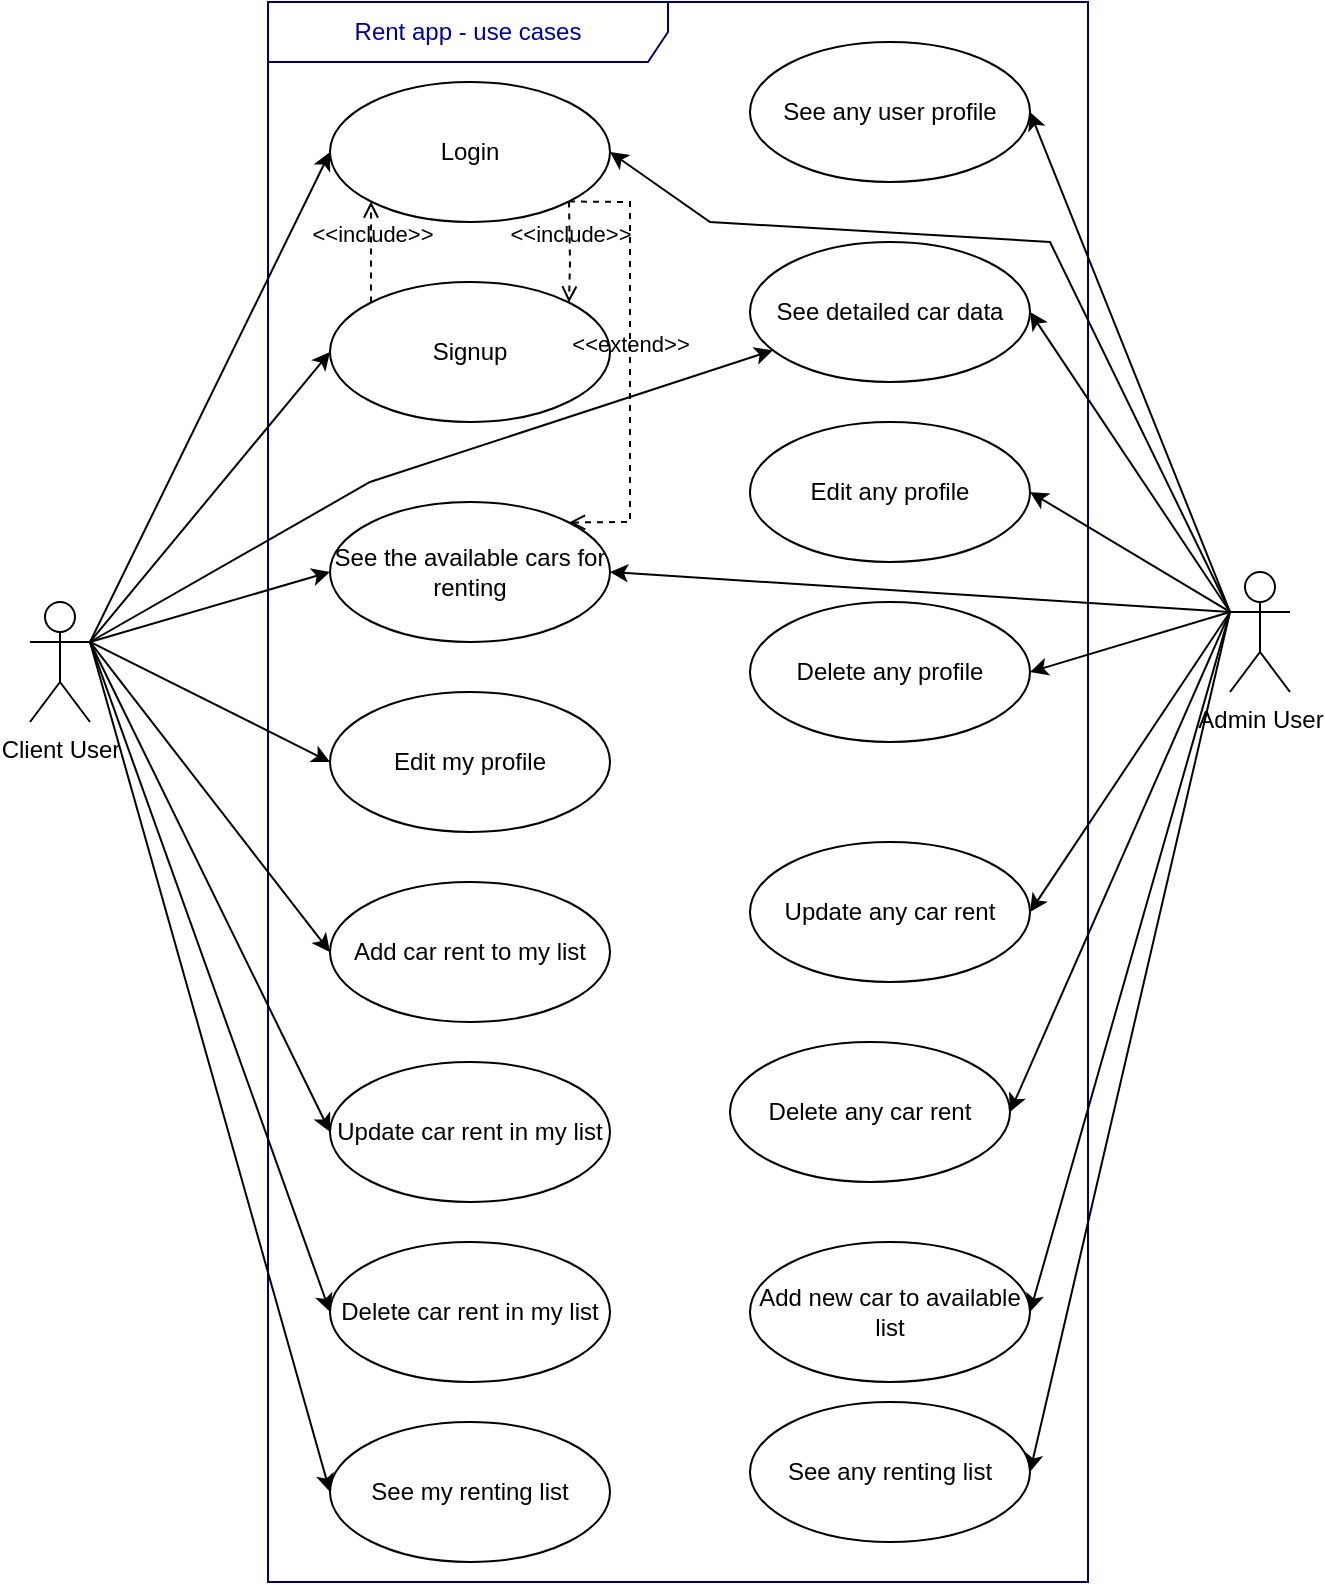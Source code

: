 <mxfile version="17.2.4" type="device"><diagram id="koavWTfm9uMxM2oMLckf" name="Page-1"><mxGraphModel dx="1422" dy="705" grid="1" gridSize="10" guides="1" tooltips="1" connect="1" arrows="1" fold="1" page="1" pageScale="1" pageWidth="827" pageHeight="1169" math="0" shadow="0"><root><mxCell id="0"/><mxCell id="1" parent="0"/><mxCell id="WAAvLz7oYu4UvxTlGIQD-1" value="Client User" style="shape=umlActor;verticalLabelPosition=bottom;verticalAlign=top;html=1;" parent="1" vertex="1"><mxGeometry x="90" y="500" width="30" height="60" as="geometry"/></mxCell><mxCell id="WAAvLz7oYu4UvxTlGIQD-2" value="Admin User" style="shape=umlActor;verticalLabelPosition=bottom;verticalAlign=top;html=1;" parent="1" vertex="1"><mxGeometry x="690" y="485" width="30" height="60" as="geometry"/></mxCell><mxCell id="WAAvLz7oYu4UvxTlGIQD-4" value="Rent app - use cases" style="shape=umlFrame;whiteSpace=wrap;html=1;strokeWidth=1;fillColor=none;width=200;height=30;fontColor=#000099;strokeColor=#000066;" parent="1" vertex="1"><mxGeometry x="209" y="200" width="410" height="790" as="geometry"/></mxCell><mxCell id="WAAvLz7oYu4UvxTlGIQD-6" value="Login" style="ellipse;whiteSpace=wrap;html=1;" parent="1" vertex="1"><mxGeometry x="240" y="240" width="140" height="70" as="geometry"/></mxCell><mxCell id="WAAvLz7oYu4UvxTlGIQD-7" value="Signup" style="ellipse;whiteSpace=wrap;html=1;" parent="1" vertex="1"><mxGeometry x="240" y="340" width="140" height="70" as="geometry"/></mxCell><mxCell id="WAAvLz7oYu4UvxTlGIQD-8" value="Add car rent to my list" style="ellipse;whiteSpace=wrap;html=1;" parent="1" vertex="1"><mxGeometry x="240" y="640" width="140" height="70" as="geometry"/></mxCell><mxCell id="WAAvLz7oYu4UvxTlGIQD-9" value="Update car rent in my list" style="ellipse;whiteSpace=wrap;html=1;" parent="1" vertex="1"><mxGeometry x="240" y="730" width="140" height="70" as="geometry"/></mxCell><mxCell id="WAAvLz7oYu4UvxTlGIQD-10" value="Edit my profile" style="ellipse;whiteSpace=wrap;html=1;" parent="1" vertex="1"><mxGeometry x="240" y="545" width="140" height="70" as="geometry"/></mxCell><mxCell id="WAAvLz7oYu4UvxTlGIQD-11" value="Delete car rent in my list" style="ellipse;whiteSpace=wrap;html=1;" parent="1" vertex="1"><mxGeometry x="240" y="820" width="140" height="70" as="geometry"/></mxCell><mxCell id="WAAvLz7oYu4UvxTlGIQD-12" value="See the available cars for renting" style="ellipse;whiteSpace=wrap;html=1;" parent="1" vertex="1"><mxGeometry x="240" y="450" width="140" height="70" as="geometry"/></mxCell><mxCell id="WAAvLz7oYu4UvxTlGIQD-13" value="See my renting list" style="ellipse;whiteSpace=wrap;html=1;" parent="1" vertex="1"><mxGeometry x="240" y="910" width="140" height="70" as="geometry"/></mxCell><mxCell id="WAAvLz7oYu4UvxTlGIQD-14" value="Edit any profile" style="ellipse;whiteSpace=wrap;html=1;" parent="1" vertex="1"><mxGeometry x="450" y="410" width="140" height="70" as="geometry"/></mxCell><mxCell id="WAAvLz7oYu4UvxTlGIQD-15" value="Delete any profile" style="ellipse;whiteSpace=wrap;html=1;" parent="1" vertex="1"><mxGeometry x="450" y="500" width="140" height="70" as="geometry"/></mxCell><mxCell id="WAAvLz7oYu4UvxTlGIQD-16" value="Add new car to available list" style="ellipse;whiteSpace=wrap;html=1;" parent="1" vertex="1"><mxGeometry x="450" y="820" width="140" height="70" as="geometry"/></mxCell><mxCell id="WAAvLz7oYu4UvxTlGIQD-17" value="Delete any car rent" style="ellipse;whiteSpace=wrap;html=1;" parent="1" vertex="1"><mxGeometry x="440" y="720" width="140" height="70" as="geometry"/></mxCell><mxCell id="WAAvLz7oYu4UvxTlGIQD-18" value="See any renting list" style="ellipse;whiteSpace=wrap;html=1;" parent="1" vertex="1"><mxGeometry x="450" y="900" width="140" height="70" as="geometry"/></mxCell><mxCell id="WAAvLz7oYu4UvxTlGIQD-19" value="" style="endArrow=classic;html=1;rounded=0;exitX=1;exitY=0.333;exitDx=0;exitDy=0;exitPerimeter=0;entryX=0;entryY=0.5;entryDx=0;entryDy=0;" parent="1" source="WAAvLz7oYu4UvxTlGIQD-1" target="WAAvLz7oYu4UvxTlGIQD-6" edge="1"><mxGeometry width="50" height="50" relative="1" as="geometry"><mxPoint x="60" y="320" as="sourcePoint"/><mxPoint x="110" y="270" as="targetPoint"/></mxGeometry></mxCell><mxCell id="WAAvLz7oYu4UvxTlGIQD-20" value="" style="endArrow=classic;html=1;rounded=0;exitX=1;exitY=0.333;exitDx=0;exitDy=0;exitPerimeter=0;entryX=0;entryY=0.5;entryDx=0;entryDy=0;" parent="1" source="WAAvLz7oYu4UvxTlGIQD-1" target="WAAvLz7oYu4UvxTlGIQD-7" edge="1"><mxGeometry width="50" height="50" relative="1" as="geometry"><mxPoint x="70" y="330" as="sourcePoint"/><mxPoint x="120" y="280" as="targetPoint"/></mxGeometry></mxCell><mxCell id="WAAvLz7oYu4UvxTlGIQD-21" value="" style="endArrow=classic;html=1;rounded=0;exitX=1;exitY=0.333;exitDx=0;exitDy=0;exitPerimeter=0;entryX=0;entryY=0.5;entryDx=0;entryDy=0;" parent="1" source="WAAvLz7oYu4UvxTlGIQD-1" target="WAAvLz7oYu4UvxTlGIQD-10" edge="1"><mxGeometry width="50" height="50" relative="1" as="geometry"><mxPoint x="170" y="500" as="sourcePoint"/><mxPoint x="220" y="450" as="targetPoint"/></mxGeometry></mxCell><mxCell id="WAAvLz7oYu4UvxTlGIQD-22" value="" style="endArrow=classic;html=1;rounded=0;entryX=0;entryY=0.5;entryDx=0;entryDy=0;exitX=1;exitY=0.333;exitDx=0;exitDy=0;exitPerimeter=0;" parent="1" source="WAAvLz7oYu4UvxTlGIQD-1" target="WAAvLz7oYu4UvxTlGIQD-13" edge="1"><mxGeometry width="50" height="50" relative="1" as="geometry"><mxPoint x="140" y="500" as="sourcePoint"/><mxPoint x="140" y="300" as="targetPoint"/></mxGeometry></mxCell><mxCell id="WAAvLz7oYu4UvxTlGIQD-23" value="" style="endArrow=classic;html=1;rounded=0;exitX=1;exitY=0.333;exitDx=0;exitDy=0;exitPerimeter=0;entryX=0;entryY=0.5;entryDx=0;entryDy=0;" parent="1" source="WAAvLz7oYu4UvxTlGIQD-1" target="WAAvLz7oYu4UvxTlGIQD-12" edge="1"><mxGeometry width="50" height="50" relative="1" as="geometry"><mxPoint x="90" y="680" as="sourcePoint"/><mxPoint x="140" y="630" as="targetPoint"/></mxGeometry></mxCell><mxCell id="WAAvLz7oYu4UvxTlGIQD-24" value="" style="endArrow=classic;html=1;rounded=0;entryX=0;entryY=0.5;entryDx=0;entryDy=0;exitX=1;exitY=0.333;exitDx=0;exitDy=0;exitPerimeter=0;" parent="1" source="WAAvLz7oYu4UvxTlGIQD-1" target="WAAvLz7oYu4UvxTlGIQD-11" edge="1"><mxGeometry width="50" height="50" relative="1" as="geometry"><mxPoint x="140" y="500" as="sourcePoint"/><mxPoint x="170" y="600" as="targetPoint"/></mxGeometry></mxCell><mxCell id="WAAvLz7oYu4UvxTlGIQD-25" value="" style="endArrow=classic;html=1;rounded=0;entryX=0;entryY=0.5;entryDx=0;entryDy=0;exitX=1;exitY=0.333;exitDx=0;exitDy=0;exitPerimeter=0;" parent="1" source="WAAvLz7oYu4UvxTlGIQD-1" target="WAAvLz7oYu4UvxTlGIQD-9" edge="1"><mxGeometry width="50" height="50" relative="1" as="geometry"><mxPoint x="140" y="500" as="sourcePoint"/><mxPoint x="200" y="560" as="targetPoint"/></mxGeometry></mxCell><mxCell id="WAAvLz7oYu4UvxTlGIQD-26" value="" style="endArrow=classic;html=1;rounded=0;exitX=1;exitY=0.333;exitDx=0;exitDy=0;exitPerimeter=0;entryX=0;entryY=0.5;entryDx=0;entryDy=0;" parent="1" source="WAAvLz7oYu4UvxTlGIQD-1" target="WAAvLz7oYu4UvxTlGIQD-8" edge="1"><mxGeometry width="50" height="50" relative="1" as="geometry"><mxPoint x="150" y="520" as="sourcePoint"/><mxPoint x="200" y="470" as="targetPoint"/></mxGeometry></mxCell><mxCell id="WAAvLz7oYu4UvxTlGIQD-29" value="" style="endArrow=classic;html=1;rounded=0;entryX=1;entryY=0.5;entryDx=0;entryDy=0;exitX=0;exitY=0.333;exitDx=0;exitDy=0;exitPerimeter=0;" parent="1" source="WAAvLz7oYu4UvxTlGIQD-2" target="WAAvLz7oYu4UvxTlGIQD-15" edge="1"><mxGeometry width="50" height="50" relative="1" as="geometry"><mxPoint x="150" y="410" as="sourcePoint"/><mxPoint x="200" y="360" as="targetPoint"/></mxGeometry></mxCell><mxCell id="WAAvLz7oYu4UvxTlGIQD-30" value="" style="endArrow=classic;html=1;rounded=0;exitX=0;exitY=0.333;exitDx=0;exitDy=0;exitPerimeter=0;entryX=1;entryY=0.5;entryDx=0;entryDy=0;" parent="1" source="WAAvLz7oYu4UvxTlGIQD-2" target="WAAvLz7oYu4UvxTlGIQD-14" edge="1"><mxGeometry width="50" height="50" relative="1" as="geometry"><mxPoint x="160" y="420" as="sourcePoint"/><mxPoint x="210" y="370" as="targetPoint"/></mxGeometry></mxCell><mxCell id="WAAvLz7oYu4UvxTlGIQD-31" value="" style="endArrow=classic;html=1;rounded=0;exitX=0;exitY=0.333;exitDx=0;exitDy=0;exitPerimeter=0;entryX=1;entryY=0.5;entryDx=0;entryDy=0;" parent="1" source="WAAvLz7oYu4UvxTlGIQD-2" target="WAAvLz7oYu4UvxTlGIQD-17" edge="1"><mxGeometry width="50" height="50" relative="1" as="geometry"><mxPoint x="720" y="370" as="sourcePoint"/><mxPoint x="770" y="320" as="targetPoint"/></mxGeometry></mxCell><mxCell id="WAAvLz7oYu4UvxTlGIQD-32" value="" style="endArrow=classic;html=1;rounded=0;exitX=0;exitY=0.333;exitDx=0;exitDy=0;exitPerimeter=0;entryX=1;entryY=0.5;entryDx=0;entryDy=0;" parent="1" source="WAAvLz7oYu4UvxTlGIQD-2" target="WAAvLz7oYu4UvxTlGIQD-6" edge="1"><mxGeometry width="50" height="50" relative="1" as="geometry"><mxPoint x="700" y="410" as="sourcePoint"/><mxPoint x="750" y="360" as="targetPoint"/><Array as="points"><mxPoint x="600" y="320"/><mxPoint x="430" y="310"/></Array></mxGeometry></mxCell><mxCell id="WAAvLz7oYu4UvxTlGIQD-33" value="" style="endArrow=classic;html=1;rounded=0;entryX=1;entryY=0.5;entryDx=0;entryDy=0;exitX=0;exitY=0.333;exitDx=0;exitDy=0;exitPerimeter=0;" parent="1" source="WAAvLz7oYu4UvxTlGIQD-2" target="WAAvLz7oYu4UvxTlGIQD-16" edge="1"><mxGeometry width="50" height="50" relative="1" as="geometry"><mxPoint x="710" y="480" as="sourcePoint"/><mxPoint x="760" y="430" as="targetPoint"/></mxGeometry></mxCell><mxCell id="WAAvLz7oYu4UvxTlGIQD-35" value="" style="endArrow=classic;html=1;rounded=0;entryX=1;entryY=0.5;entryDx=0;entryDy=0;exitX=0;exitY=0.333;exitDx=0;exitDy=0;exitPerimeter=0;" parent="1" source="WAAvLz7oYu4UvxTlGIQD-2" target="WAAvLz7oYu4UvxTlGIQD-18" edge="1"><mxGeometry width="50" height="50" relative="1" as="geometry"><mxPoint x="200" y="460" as="sourcePoint"/><mxPoint x="250" y="410" as="targetPoint"/></mxGeometry></mxCell><mxCell id="WAAvLz7oYu4UvxTlGIQD-36" value="&amp;lt;&amp;lt;include&amp;gt;&amp;gt;" style="html=1;verticalAlign=bottom;labelBackgroundColor=none;endArrow=open;endFill=0;dashed=1;rounded=0;exitX=1;exitY=1;exitDx=0;exitDy=0;entryX=1;entryY=0;entryDx=0;entryDy=0;" parent="1" source="WAAvLz7oYu4UvxTlGIQD-6" target="WAAvLz7oYu4UvxTlGIQD-7" edge="1"><mxGeometry width="160" relative="1" as="geometry"><mxPoint x="400" y="320" as="sourcePoint"/><mxPoint x="560" y="320" as="targetPoint"/><Array as="points"><mxPoint x="360" y="330"/></Array></mxGeometry></mxCell><mxCell id="WAAvLz7oYu4UvxTlGIQD-37" value="&amp;lt;&amp;lt;include&amp;gt;&amp;gt;" style="html=1;verticalAlign=bottom;labelBackgroundColor=none;endArrow=open;endFill=0;dashed=1;rounded=0;exitX=0;exitY=0;exitDx=0;exitDy=0;entryX=0;entryY=1;entryDx=0;entryDy=0;" parent="1" source="WAAvLz7oYu4UvxTlGIQD-7" target="WAAvLz7oYu4UvxTlGIQD-6" edge="1"><mxGeometry width="160" relative="1" as="geometry"><mxPoint x="70" y="290" as="sourcePoint"/><mxPoint x="230" y="290" as="targetPoint"/></mxGeometry></mxCell><mxCell id="WAAvLz7oYu4UvxTlGIQD-38" value="&amp;lt;&amp;lt;extend&amp;gt;&amp;gt;" style="html=1;verticalAlign=bottom;labelBackgroundColor=none;endArrow=open;endFill=0;dashed=1;rounded=0;exitX=1;exitY=1;exitDx=0;exitDy=0;entryX=1;entryY=0;entryDx=0;entryDy=0;" parent="1" source="WAAvLz7oYu4UvxTlGIQD-6" target="WAAvLz7oYu4UvxTlGIQD-12" edge="1"><mxGeometry width="160" relative="1" as="geometry"><mxPoint x="-30" y="320" as="sourcePoint"/><mxPoint x="130" y="320" as="targetPoint"/><Array as="points"><mxPoint x="390" y="300"/><mxPoint x="390" y="350"/><mxPoint x="390" y="460"/></Array></mxGeometry></mxCell><mxCell id="WAAvLz7oYu4UvxTlGIQD-40" value="Update any car rent" style="ellipse;whiteSpace=wrap;html=1;" parent="1" vertex="1"><mxGeometry x="450" y="620" width="140" height="70" as="geometry"/></mxCell><mxCell id="WAAvLz7oYu4UvxTlGIQD-41" value="" style="endArrow=classic;html=1;rounded=0;exitX=0;exitY=0.333;exitDx=0;exitDy=0;exitPerimeter=0;entryX=1;entryY=0.5;entryDx=0;entryDy=0;" parent="1" source="WAAvLz7oYu4UvxTlGIQD-2" target="WAAvLz7oYu4UvxTlGIQD-40" edge="1"><mxGeometry width="50" height="50" relative="1" as="geometry"><mxPoint x="690" y="392.5" as="sourcePoint"/><mxPoint x="770" y="207.5" as="targetPoint"/></mxGeometry></mxCell><mxCell id="WAAvLz7oYu4UvxTlGIQD-42" value="" style="endArrow=classic;html=1;rounded=0;entryX=1;entryY=0.5;entryDx=0;entryDy=0;exitX=0;exitY=0.333;exitDx=0;exitDy=0;exitPerimeter=0;" parent="1" source="WAAvLz7oYu4UvxTlGIQD-2" target="WAAvLz7oYu4UvxTlGIQD-12" edge="1"><mxGeometry width="50" height="50" relative="1" as="geometry"><mxPoint x="700" y="515" as="sourcePoint"/><mxPoint x="600.0" y="545" as="targetPoint"/></mxGeometry></mxCell><mxCell id="WAAvLz7oYu4UvxTlGIQD-43" value="See detailed car data" style="ellipse;whiteSpace=wrap;html=1;" parent="1" vertex="1"><mxGeometry x="450" y="320" width="140" height="70" as="geometry"/></mxCell><mxCell id="WAAvLz7oYu4UvxTlGIQD-44" value="" style="endArrow=classic;html=1;rounded=0;" parent="1" target="WAAvLz7oYu4UvxTlGIQD-43" edge="1"><mxGeometry width="50" height="50" relative="1" as="geometry"><mxPoint x="120" y="520" as="sourcePoint"/><mxPoint x="-40" y="430" as="targetPoint"/><Array as="points"><mxPoint x="260" y="440"/></Array></mxGeometry></mxCell><mxCell id="WAAvLz7oYu4UvxTlGIQD-45" value="" style="endArrow=classic;html=1;rounded=0;entryX=1;entryY=0.5;entryDx=0;entryDy=0;exitX=0;exitY=0.333;exitDx=0;exitDy=0;exitPerimeter=0;" parent="1" source="WAAvLz7oYu4UvxTlGIQD-2" target="WAAvLz7oYu4UvxTlGIQD-43" edge="1"><mxGeometry width="50" height="50" relative="1" as="geometry"><mxPoint x="130" y="530" as="sourcePoint"/><mxPoint x="472.878" y="385.231" as="targetPoint"/><Array as="points"/></mxGeometry></mxCell><mxCell id="jQT4-Pq0VjFGvmK7NTJO-1" value="See any user profile" style="ellipse;whiteSpace=wrap;html=1;" vertex="1" parent="1"><mxGeometry x="450" y="220" width="140" height="70" as="geometry"/></mxCell><mxCell id="jQT4-Pq0VjFGvmK7NTJO-2" value="" style="endArrow=classic;html=1;rounded=0;entryX=1;entryY=0.5;entryDx=0;entryDy=0;exitX=0;exitY=0.333;exitDx=0;exitDy=0;exitPerimeter=0;" edge="1" parent="1" source="WAAvLz7oYu4UvxTlGIQD-2" target="jQT4-Pq0VjFGvmK7NTJO-1"><mxGeometry width="50" height="50" relative="1" as="geometry"><mxPoint x="700" y="515" as="sourcePoint"/><mxPoint x="600" y="545" as="targetPoint"/></mxGeometry></mxCell></root></mxGraphModel></diagram></mxfile>